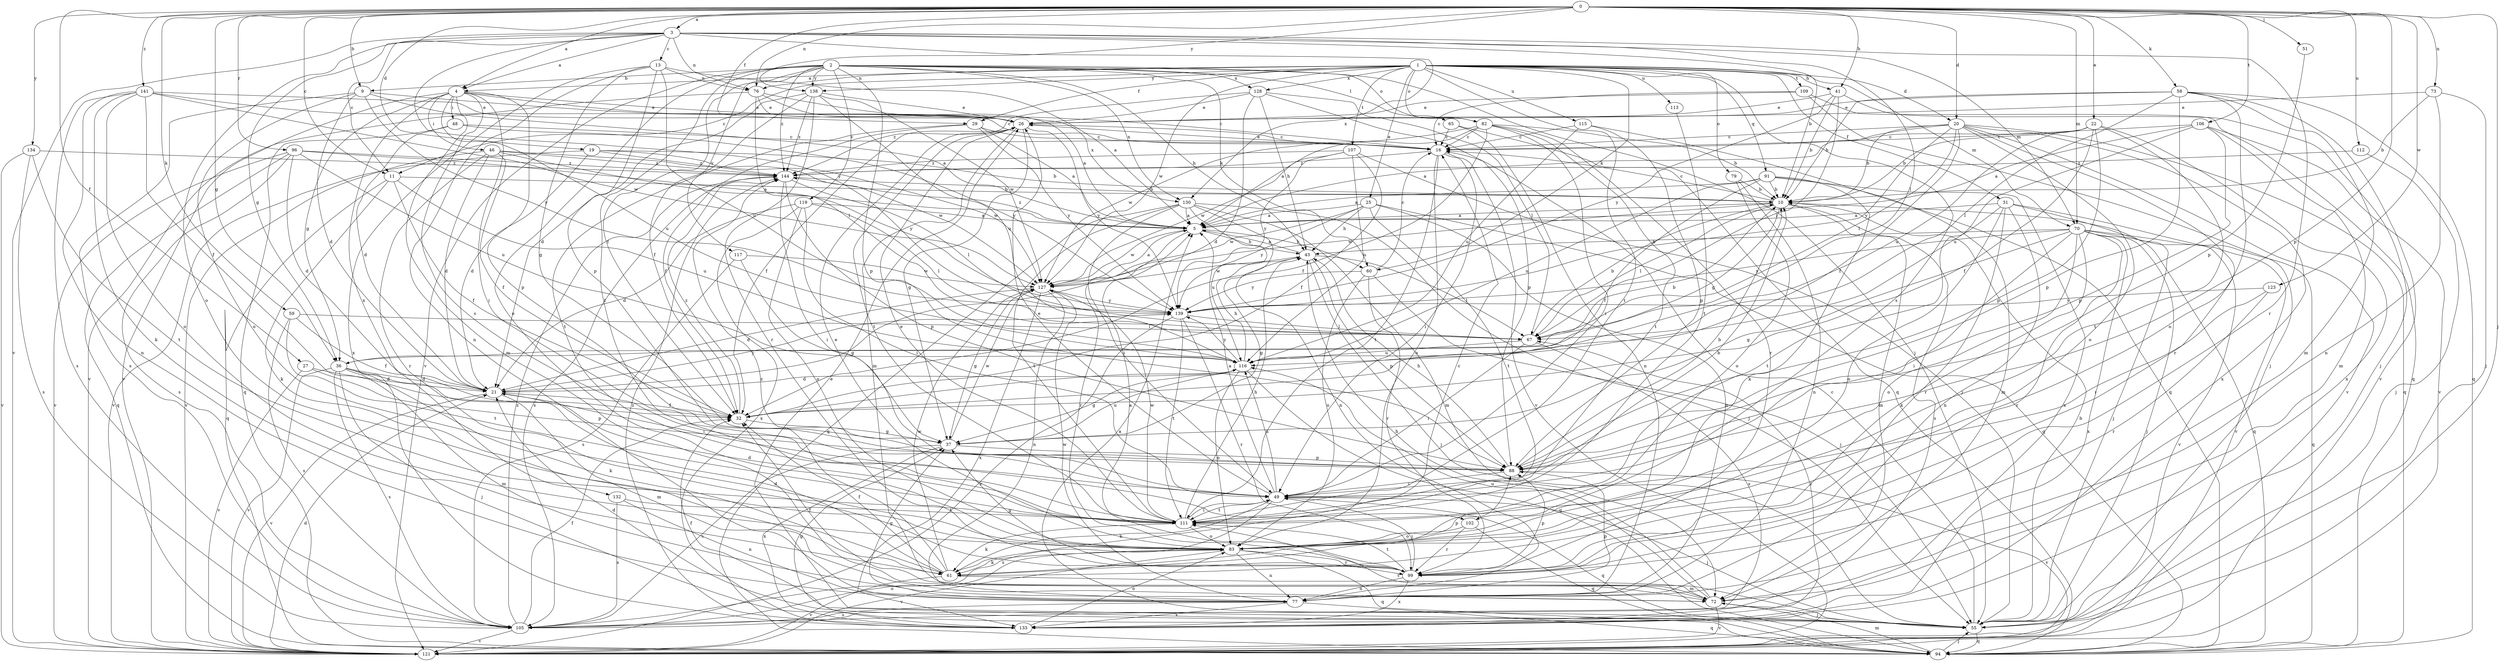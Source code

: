 strict digraph  {
0;
1;
2;
3;
4;
5;
9;
10;
11;
13;
16;
19;
20;
21;
22;
25;
26;
27;
29;
31;
32;
36;
37;
41;
43;
46;
48;
49;
51;
55;
58;
59;
60;
61;
65;
67;
70;
72;
73;
76;
77;
79;
82;
83;
88;
91;
94;
96;
99;
102;
105;
106;
107;
109;
111;
112;
113;
115;
116;
117;
119;
121;
123;
127;
128;
130;
132;
133;
134;
138;
139;
141;
144;
0 -> 3  [label=a];
0 -> 4  [label=a];
0 -> 9  [label=b];
0 -> 11  [label=c];
0 -> 19  [label=d];
0 -> 20  [label=d];
0 -> 22  [label=e];
0 -> 27  [label=f];
0 -> 29  [label=f];
0 -> 36  [label=g];
0 -> 41  [label=h];
0 -> 51  [label=j];
0 -> 55  [label=j];
0 -> 58  [label=k];
0 -> 59  [label=k];
0 -> 70  [label=m];
0 -> 73  [label=n];
0 -> 76  [label=n];
0 -> 88  [label=p];
0 -> 96  [label=r];
0 -> 106  [label=t];
0 -> 112  [label=u];
0 -> 123  [label=w];
0 -> 134  [label=y];
0 -> 138  [label=y];
0 -> 141  [label=z];
1 -> 4  [label=a];
1 -> 11  [label=c];
1 -> 20  [label=d];
1 -> 25  [label=e];
1 -> 29  [label=f];
1 -> 31  [label=f];
1 -> 41  [label=h];
1 -> 60  [label=k];
1 -> 70  [label=m];
1 -> 76  [label=n];
1 -> 79  [label=o];
1 -> 82  [label=o];
1 -> 91  [label=q];
1 -> 102  [label=s];
1 -> 107  [label=t];
1 -> 109  [label=t];
1 -> 111  [label=t];
1 -> 113  [label=u];
1 -> 115  [label=u];
1 -> 127  [label=w];
1 -> 128  [label=x];
1 -> 138  [label=y];
2 -> 9  [label=b];
2 -> 32  [label=f];
2 -> 43  [label=h];
2 -> 55  [label=j];
2 -> 60  [label=k];
2 -> 65  [label=l];
2 -> 82  [label=o];
2 -> 83  [label=o];
2 -> 88  [label=p];
2 -> 111  [label=t];
2 -> 117  [label=v];
2 -> 119  [label=v];
2 -> 121  [label=v];
2 -> 128  [label=x];
2 -> 130  [label=x];
2 -> 138  [label=y];
2 -> 144  [label=z];
3 -> 4  [label=a];
3 -> 10  [label=b];
3 -> 11  [label=c];
3 -> 13  [label=c];
3 -> 36  [label=g];
3 -> 67  [label=l];
3 -> 70  [label=m];
3 -> 76  [label=n];
3 -> 83  [label=o];
3 -> 99  [label=r];
3 -> 121  [label=v];
3 -> 130  [label=x];
3 -> 139  [label=y];
4 -> 26  [label=e];
4 -> 36  [label=g];
4 -> 46  [label=i];
4 -> 48  [label=i];
4 -> 49  [label=i];
4 -> 72  [label=m];
4 -> 88  [label=p];
4 -> 102  [label=s];
4 -> 116  [label=u];
4 -> 121  [label=v];
4 -> 130  [label=x];
4 -> 132  [label=x];
5 -> 43  [label=h];
5 -> 60  [label=k];
5 -> 99  [label=r];
5 -> 127  [label=w];
5 -> 144  [label=z];
9 -> 5  [label=a];
9 -> 21  [label=d];
9 -> 26  [label=e];
9 -> 83  [label=o];
9 -> 105  [label=s];
9 -> 139  [label=y];
10 -> 5  [label=a];
10 -> 16  [label=c];
10 -> 36  [label=g];
10 -> 67  [label=l];
10 -> 72  [label=m];
10 -> 94  [label=q];
10 -> 105  [label=s];
10 -> 127  [label=w];
11 -> 10  [label=b];
11 -> 32  [label=f];
11 -> 61  [label=k];
11 -> 94  [label=q];
11 -> 116  [label=u];
13 -> 5  [label=a];
13 -> 37  [label=g];
13 -> 76  [label=n];
13 -> 77  [label=n];
13 -> 88  [label=p];
13 -> 116  [label=u];
13 -> 133  [label=x];
16 -> 26  [label=e];
16 -> 49  [label=i];
16 -> 83  [label=o];
16 -> 111  [label=t];
16 -> 121  [label=v];
16 -> 144  [label=z];
19 -> 10  [label=b];
19 -> 21  [label=d];
19 -> 121  [label=v];
19 -> 127  [label=w];
19 -> 144  [label=z];
20 -> 5  [label=a];
20 -> 10  [label=b];
20 -> 16  [label=c];
20 -> 32  [label=f];
20 -> 67  [label=l];
20 -> 83  [label=o];
20 -> 94  [label=q];
20 -> 99  [label=r];
20 -> 121  [label=v];
20 -> 133  [label=x];
20 -> 139  [label=y];
21 -> 32  [label=f];
21 -> 72  [label=m];
21 -> 121  [label=v];
21 -> 139  [label=y];
22 -> 10  [label=b];
22 -> 16  [label=c];
22 -> 32  [label=f];
22 -> 88  [label=p];
22 -> 111  [label=t];
22 -> 116  [label=u];
22 -> 133  [label=x];
25 -> 5  [label=a];
25 -> 43  [label=h];
25 -> 77  [label=n];
25 -> 94  [label=q];
25 -> 111  [label=t];
25 -> 127  [label=w];
25 -> 139  [label=y];
26 -> 16  [label=c];
26 -> 32  [label=f];
26 -> 37  [label=g];
26 -> 72  [label=m];
26 -> 111  [label=t];
26 -> 139  [label=y];
27 -> 21  [label=d];
27 -> 88  [label=p];
27 -> 121  [label=v];
29 -> 5  [label=a];
29 -> 16  [label=c];
29 -> 32  [label=f];
29 -> 111  [label=t];
29 -> 139  [label=y];
31 -> 5  [label=a];
31 -> 55  [label=j];
31 -> 77  [label=n];
31 -> 83  [label=o];
31 -> 99  [label=r];
31 -> 111  [label=t];
31 -> 121  [label=v];
32 -> 37  [label=g];
32 -> 144  [label=z];
36 -> 10  [label=b];
36 -> 21  [label=d];
36 -> 49  [label=i];
36 -> 55  [label=j];
36 -> 61  [label=k];
36 -> 72  [label=m];
36 -> 105  [label=s];
36 -> 121  [label=v];
37 -> 88  [label=p];
37 -> 105  [label=s];
37 -> 116  [label=u];
37 -> 127  [label=w];
37 -> 133  [label=x];
41 -> 10  [label=b];
41 -> 26  [label=e];
41 -> 55  [label=j];
41 -> 67  [label=l];
41 -> 139  [label=y];
43 -> 5  [label=a];
43 -> 37  [label=g];
43 -> 55  [label=j];
43 -> 67  [label=l];
43 -> 88  [label=p];
43 -> 127  [label=w];
46 -> 21  [label=d];
46 -> 32  [label=f];
46 -> 99  [label=r];
46 -> 121  [label=v];
46 -> 127  [label=w];
46 -> 139  [label=y];
46 -> 144  [label=z];
48 -> 16  [label=c];
48 -> 21  [label=d];
48 -> 94  [label=q];
48 -> 139  [label=y];
49 -> 5  [label=a];
49 -> 10  [label=b];
49 -> 26  [label=e];
49 -> 55  [label=j];
49 -> 61  [label=k];
49 -> 94  [label=q];
49 -> 105  [label=s];
49 -> 111  [label=t];
49 -> 116  [label=u];
51 -> 88  [label=p];
55 -> 5  [label=a];
55 -> 10  [label=b];
55 -> 16  [label=c];
55 -> 21  [label=d];
55 -> 26  [label=e];
55 -> 32  [label=f];
55 -> 94  [label=q];
55 -> 111  [label=t];
58 -> 10  [label=b];
58 -> 26  [label=e];
58 -> 67  [label=l];
58 -> 72  [label=m];
58 -> 83  [label=o];
58 -> 88  [label=p];
58 -> 94  [label=q];
58 -> 121  [label=v];
59 -> 32  [label=f];
59 -> 67  [label=l];
59 -> 105  [label=s];
59 -> 111  [label=t];
60 -> 16  [label=c];
60 -> 55  [label=j];
60 -> 83  [label=o];
60 -> 99  [label=r];
60 -> 139  [label=y];
61 -> 16  [label=c];
61 -> 21  [label=d];
61 -> 32  [label=f];
61 -> 72  [label=m];
61 -> 88  [label=p];
61 -> 121  [label=v];
61 -> 127  [label=w];
61 -> 144  [label=z];
65 -> 16  [label=c];
65 -> 77  [label=n];
65 -> 94  [label=q];
67 -> 10  [label=b];
67 -> 49  [label=i];
67 -> 105  [label=s];
67 -> 116  [label=u];
70 -> 37  [label=g];
70 -> 43  [label=h];
70 -> 49  [label=i];
70 -> 55  [label=j];
70 -> 61  [label=k];
70 -> 83  [label=o];
70 -> 94  [label=q];
70 -> 99  [label=r];
70 -> 121  [label=v];
70 -> 133  [label=x];
70 -> 139  [label=y];
72 -> 32  [label=f];
72 -> 43  [label=h];
72 -> 55  [label=j];
72 -> 116  [label=u];
72 -> 121  [label=v];
73 -> 10  [label=b];
73 -> 26  [label=e];
73 -> 55  [label=j];
73 -> 77  [label=n];
76 -> 5  [label=a];
76 -> 16  [label=c];
76 -> 26  [label=e];
76 -> 67  [label=l];
76 -> 121  [label=v];
77 -> 37  [label=g];
77 -> 88  [label=p];
77 -> 94  [label=q];
77 -> 105  [label=s];
77 -> 127  [label=w];
77 -> 133  [label=x];
79 -> 10  [label=b];
79 -> 77  [label=n];
79 -> 83  [label=o];
82 -> 5  [label=a];
82 -> 10  [label=b];
82 -> 16  [label=c];
82 -> 32  [label=f];
82 -> 49  [label=i];
82 -> 99  [label=r];
82 -> 111  [label=t];
82 -> 127  [label=w];
83 -> 26  [label=e];
83 -> 61  [label=k];
83 -> 77  [label=n];
83 -> 94  [label=q];
83 -> 99  [label=r];
83 -> 121  [label=v];
88 -> 10  [label=b];
88 -> 43  [label=h];
88 -> 49  [label=i];
88 -> 121  [label=v];
91 -> 5  [label=a];
91 -> 10  [label=b];
91 -> 32  [label=f];
91 -> 61  [label=k];
91 -> 72  [label=m];
91 -> 116  [label=u];
91 -> 133  [label=x];
94 -> 55  [label=j];
94 -> 72  [label=m];
96 -> 5  [label=a];
96 -> 21  [label=d];
96 -> 94  [label=q];
96 -> 105  [label=s];
96 -> 116  [label=u];
96 -> 121  [label=v];
96 -> 144  [label=z];
99 -> 5  [label=a];
99 -> 37  [label=g];
99 -> 49  [label=i];
99 -> 77  [label=n];
99 -> 88  [label=p];
99 -> 111  [label=t];
99 -> 133  [label=x];
102 -> 83  [label=o];
102 -> 94  [label=q];
102 -> 99  [label=r];
105 -> 32  [label=f];
105 -> 83  [label=o];
105 -> 121  [label=v];
105 -> 144  [label=z];
106 -> 5  [label=a];
106 -> 16  [label=c];
106 -> 72  [label=m];
106 -> 88  [label=p];
106 -> 116  [label=u];
106 -> 121  [label=v];
107 -> 32  [label=f];
107 -> 55  [label=j];
107 -> 116  [label=u];
107 -> 127  [label=w];
107 -> 139  [label=y];
107 -> 144  [label=z];
109 -> 16  [label=c];
109 -> 26  [label=e];
109 -> 55  [label=j];
109 -> 94  [label=q];
111 -> 21  [label=d];
111 -> 26  [label=e];
111 -> 43  [label=h];
111 -> 49  [label=i];
111 -> 61  [label=k];
111 -> 83  [label=o];
111 -> 127  [label=w];
112 -> 55  [label=j];
112 -> 144  [label=z];
113 -> 111  [label=t];
115 -> 16  [label=c];
115 -> 88  [label=p];
115 -> 94  [label=q];
115 -> 116  [label=u];
116 -> 21  [label=d];
116 -> 37  [label=g];
116 -> 43  [label=h];
116 -> 83  [label=o];
116 -> 94  [label=q];
116 -> 139  [label=y];
117 -> 37  [label=g];
117 -> 105  [label=s];
117 -> 127  [label=w];
119 -> 5  [label=a];
119 -> 21  [label=d];
119 -> 49  [label=i];
119 -> 67  [label=l];
119 -> 83  [label=o];
119 -> 133  [label=x];
121 -> 21  [label=d];
123 -> 49  [label=i];
123 -> 99  [label=r];
123 -> 139  [label=y];
127 -> 5  [label=a];
127 -> 21  [label=d];
127 -> 37  [label=g];
127 -> 77  [label=n];
127 -> 133  [label=x];
127 -> 139  [label=y];
128 -> 21  [label=d];
128 -> 26  [label=e];
128 -> 43  [label=h];
128 -> 67  [label=l];
128 -> 88  [label=p];
128 -> 144  [label=z];
130 -> 5  [label=a];
130 -> 49  [label=i];
130 -> 55  [label=j];
130 -> 72  [label=m];
130 -> 77  [label=n];
130 -> 94  [label=q];
130 -> 111  [label=t];
130 -> 116  [label=u];
132 -> 77  [label=n];
132 -> 105  [label=s];
132 -> 111  [label=t];
133 -> 37  [label=g];
133 -> 67  [label=l];
133 -> 83  [label=o];
133 -> 144  [label=z];
134 -> 105  [label=s];
134 -> 111  [label=t];
134 -> 121  [label=v];
134 -> 144  [label=z];
138 -> 21  [label=d];
138 -> 26  [label=e];
138 -> 32  [label=f];
138 -> 99  [label=r];
138 -> 116  [label=u];
138 -> 127  [label=w];
138 -> 144  [label=z];
139 -> 67  [label=l];
139 -> 99  [label=r];
139 -> 111  [label=t];
139 -> 121  [label=v];
141 -> 16  [label=c];
141 -> 26  [label=e];
141 -> 32  [label=f];
141 -> 61  [label=k];
141 -> 77  [label=n];
141 -> 83  [label=o];
141 -> 105  [label=s];
141 -> 127  [label=w];
144 -> 10  [label=b];
144 -> 49  [label=i];
144 -> 67  [label=l];
144 -> 88  [label=p];
144 -> 105  [label=s];
}
